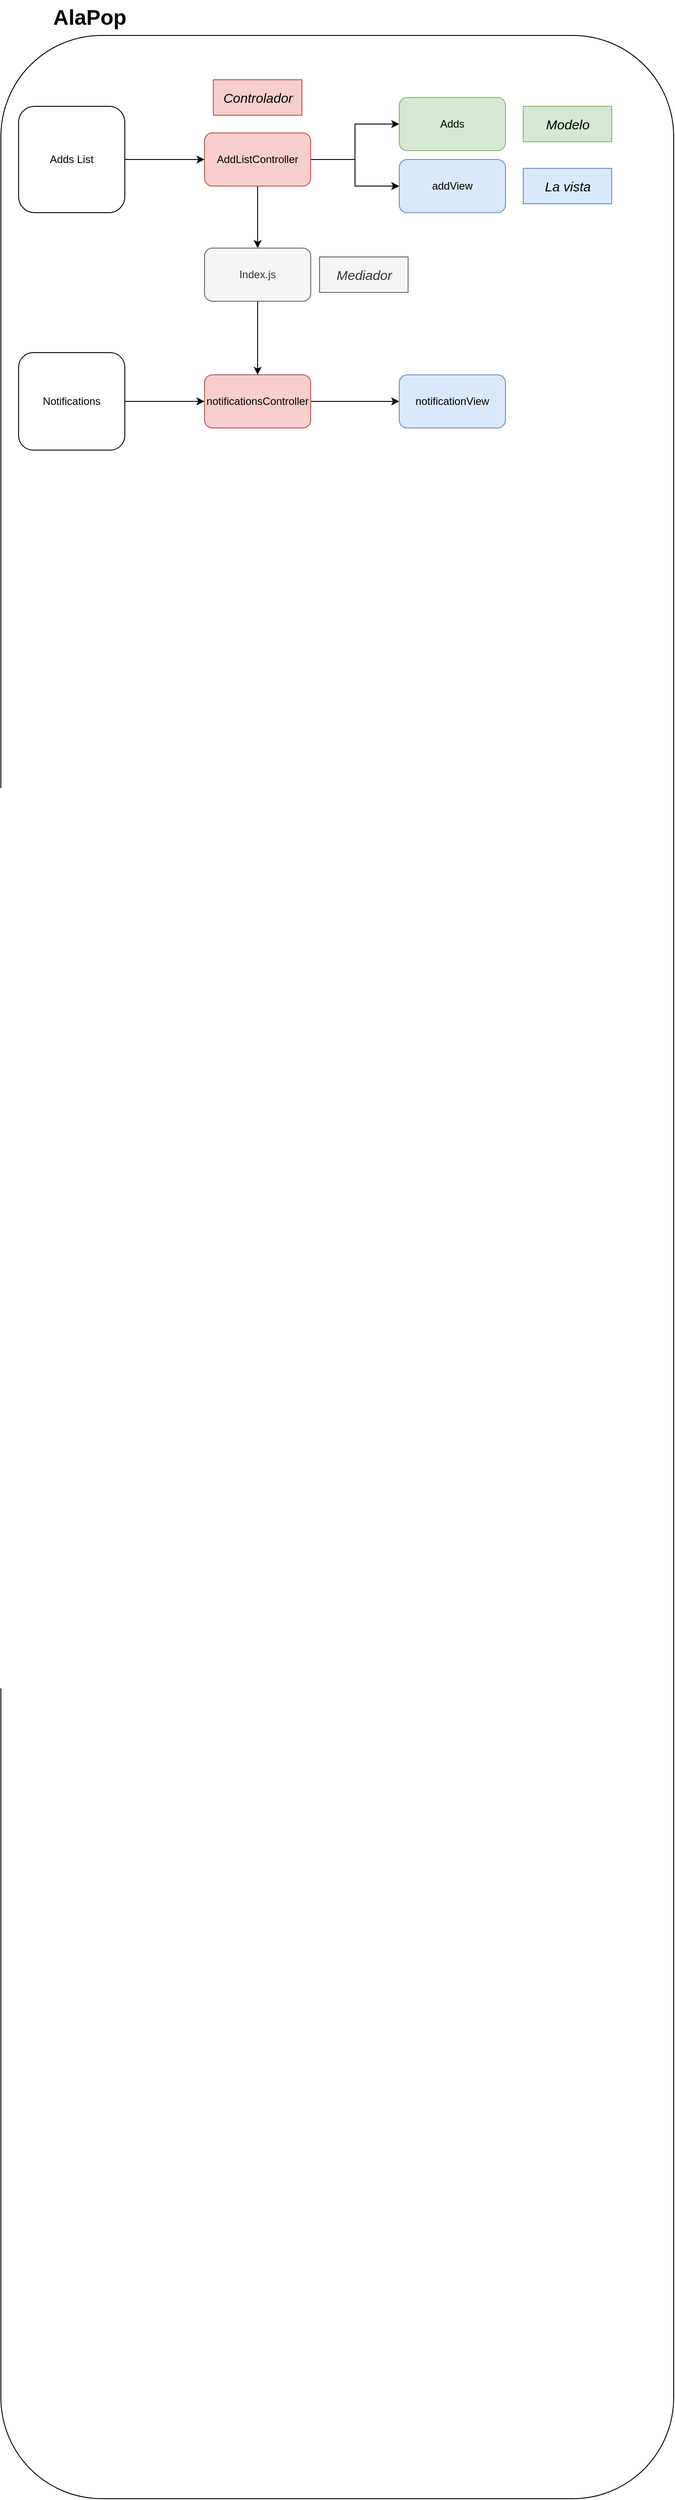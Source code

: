 <mxfile version="20.2.3" type="device"><diagram id="L2GtZMGhj7Dm8Hzkizi_" name="Página-1"><mxGraphModel dx="1422" dy="4372" grid="1" gridSize="10" guides="1" tooltips="1" connect="1" arrows="1" fold="1" page="1" pageScale="1" pageWidth="827" pageHeight="1169" math="0" shadow="0"><root><mxCell id="0"/><mxCell id="1" parent="0"/><mxCell id="MKnDiFO0u0KZD88cgDh0-1" value="" style="rounded=1;whiteSpace=wrap;html=1;" parent="1" vertex="1"><mxGeometry x="40" y="-2310" width="760" height="2780" as="geometry"/></mxCell><mxCell id="MKnDiFO0u0KZD88cgDh0-7" style="edgeStyle=orthogonalEdgeStyle;rounded=0;orthogonalLoop=1;jettySize=auto;html=1;entryX=0;entryY=0.5;entryDx=0;entryDy=0;" parent="1" source="MKnDiFO0u0KZD88cgDh0-2" target="MKnDiFO0u0KZD88cgDh0-4" edge="1"><mxGeometry relative="1" as="geometry"/></mxCell><mxCell id="MKnDiFO0u0KZD88cgDh0-2" value="Adds List" style="rounded=1;whiteSpace=wrap;html=1;" parent="1" vertex="1"><mxGeometry x="60" y="-2230" width="120" height="120" as="geometry"/></mxCell><mxCell id="MKnDiFO0u0KZD88cgDh0-11" style="edgeStyle=orthogonalEdgeStyle;rounded=0;orthogonalLoop=1;jettySize=auto;html=1;" parent="1" source="MKnDiFO0u0KZD88cgDh0-3" target="MKnDiFO0u0KZD88cgDh0-10" edge="1"><mxGeometry relative="1" as="geometry"/></mxCell><mxCell id="MKnDiFO0u0KZD88cgDh0-3" value="Notifications" style="rounded=1;whiteSpace=wrap;html=1;" parent="1" vertex="1"><mxGeometry x="60" y="-1952" width="120" height="110" as="geometry"/></mxCell><mxCell id="MKnDiFO0u0KZD88cgDh0-8" style="edgeStyle=orthogonalEdgeStyle;rounded=0;orthogonalLoop=1;jettySize=auto;html=1;entryX=0;entryY=0.5;entryDx=0;entryDy=0;" parent="1" source="MKnDiFO0u0KZD88cgDh0-4" target="MKnDiFO0u0KZD88cgDh0-5" edge="1"><mxGeometry relative="1" as="geometry"/></mxCell><mxCell id="MKnDiFO0u0KZD88cgDh0-9" style="edgeStyle=orthogonalEdgeStyle;rounded=0;orthogonalLoop=1;jettySize=auto;html=1;" parent="1" source="MKnDiFO0u0KZD88cgDh0-4" target="MKnDiFO0u0KZD88cgDh0-6" edge="1"><mxGeometry relative="1" as="geometry"/></mxCell><mxCell id="igsb74RNClf1qZSfH0GU-1" style="edgeStyle=orthogonalEdgeStyle;rounded=0;orthogonalLoop=1;jettySize=auto;html=1;entryX=0.5;entryY=0;entryDx=0;entryDy=0;" edge="1" parent="1" source="MKnDiFO0u0KZD88cgDh0-4" target="igsb74RNClf1qZSfH0GU-2"><mxGeometry relative="1" as="geometry"/></mxCell><mxCell id="MKnDiFO0u0KZD88cgDh0-4" value="AddListController" style="rounded=1;whiteSpace=wrap;html=1;fillColor=#f8cecc;strokeColor=#b85450;" parent="1" vertex="1"><mxGeometry x="270" y="-2200" width="120" height="60" as="geometry"/></mxCell><mxCell id="MKnDiFO0u0KZD88cgDh0-5" value="Adds" style="rounded=1;whiteSpace=wrap;html=1;fillColor=#d5e8d4;strokeColor=#82b366;" parent="1" vertex="1"><mxGeometry x="490" y="-2240" width="120" height="60" as="geometry"/></mxCell><mxCell id="MKnDiFO0u0KZD88cgDh0-6" value="addView" style="rounded=1;whiteSpace=wrap;html=1;fillColor=#dae8fc;strokeColor=#6c8ebf;" parent="1" vertex="1"><mxGeometry x="490" y="-2170" width="120" height="60" as="geometry"/></mxCell><mxCell id="MKnDiFO0u0KZD88cgDh0-13" style="edgeStyle=orthogonalEdgeStyle;rounded=0;orthogonalLoop=1;jettySize=auto;html=1;" parent="1" source="MKnDiFO0u0KZD88cgDh0-10" target="MKnDiFO0u0KZD88cgDh0-12" edge="1"><mxGeometry relative="1" as="geometry"/></mxCell><mxCell id="MKnDiFO0u0KZD88cgDh0-10" value="notificationsController" style="rounded=1;whiteSpace=wrap;html=1;fillColor=#f8cecc;strokeColor=#b85450;" parent="1" vertex="1"><mxGeometry x="270" y="-1927" width="120" height="60" as="geometry"/></mxCell><mxCell id="MKnDiFO0u0KZD88cgDh0-12" value="notificationView" style="rounded=1;whiteSpace=wrap;html=1;fillColor=#dae8fc;strokeColor=#6c8ebf;" parent="1" vertex="1"><mxGeometry x="490" y="-1927" width="120" height="60" as="geometry"/></mxCell><mxCell id="igsb74RNClf1qZSfH0GU-3" style="edgeStyle=orthogonalEdgeStyle;rounded=0;orthogonalLoop=1;jettySize=auto;html=1;" edge="1" parent="1" source="igsb74RNClf1qZSfH0GU-2" target="MKnDiFO0u0KZD88cgDh0-10"><mxGeometry relative="1" as="geometry"/></mxCell><mxCell id="igsb74RNClf1qZSfH0GU-2" value="Index.js" style="rounded=1;whiteSpace=wrap;html=1;fillColor=#f5f5f5;fontColor=#333333;strokeColor=#666666;" vertex="1" parent="1"><mxGeometry x="270" y="-2070" width="120" height="60" as="geometry"/></mxCell><mxCell id="igsb74RNClf1qZSfH0GU-4" value="Mediador" style="text;strokeColor=#666666;fillColor=#f5f5f5;html=1;fontSize=15;fontStyle=2;verticalAlign=middle;align=center;fontColor=#333333;" vertex="1" parent="1"><mxGeometry x="400" y="-2060" width="100" height="40" as="geometry"/></mxCell><mxCell id="igsb74RNClf1qZSfH0GU-5" value="AlaPop" style="text;strokeColor=none;fillColor=none;html=1;fontSize=24;fontStyle=1;verticalAlign=middle;align=center;" vertex="1" parent="1"><mxGeometry x="90" y="-2350" width="100" height="40" as="geometry"/></mxCell><mxCell id="igsb74RNClf1qZSfH0GU-6" value="Modelo" style="text;strokeColor=#82b366;fillColor=#d5e8d4;html=1;fontSize=15;fontStyle=2;verticalAlign=middle;align=center;" vertex="1" parent="1"><mxGeometry x="630" y="-2230" width="100" height="40" as="geometry"/></mxCell><mxCell id="igsb74RNClf1qZSfH0GU-7" value="La vista" style="text;strokeColor=#6c8ebf;fillColor=#dae8fc;html=1;fontSize=15;fontStyle=2;verticalAlign=middle;align=center;" vertex="1" parent="1"><mxGeometry x="630" y="-2160" width="100" height="40" as="geometry"/></mxCell><mxCell id="igsb74RNClf1qZSfH0GU-8" value="Controlador" style="text;strokeColor=#b85450;fillColor=#f8cecc;html=1;fontSize=15;fontStyle=2;verticalAlign=middle;align=center;" vertex="1" parent="1"><mxGeometry x="280" y="-2260" width="100" height="40" as="geometry"/></mxCell></root></mxGraphModel></diagram></mxfile>